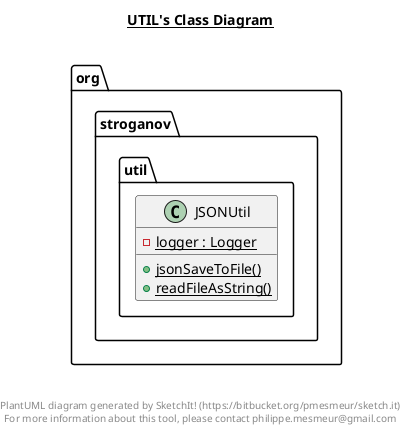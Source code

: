 @startuml

title __UTIL's Class Diagram__\n

  namespace org.stroganov {
    namespace util {
      class org.stroganov.util.JSONUtil {
          {static} - logger : Logger
          {static} + jsonSaveToFile()
          {static} + readFileAsString()
      }
    }
  }
  



right footer


PlantUML diagram generated by SketchIt! (https://bitbucket.org/pmesmeur/sketch.it)
For more information about this tool, please contact philippe.mesmeur@gmail.com
endfooter

@enduml
